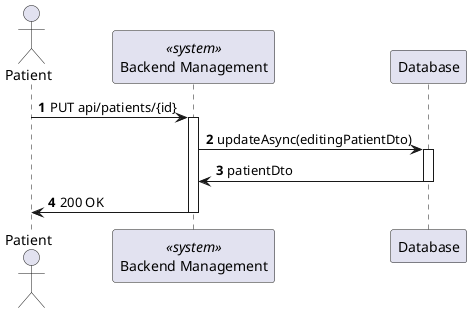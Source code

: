 @startuml

autonumber
actor Patient as "Patient"
participant BE as "Backend Management" <<system>>
participant DB as "Database"

Patient-> BE : PUT api/patients/{id}
activate BE

BE -> DB : updateAsync(editingPatientDto)

activate DB 

DB -> BE : patientDto

deactivate DB 

Patient <- BE : 200 OK

deactivate BE

@enduml